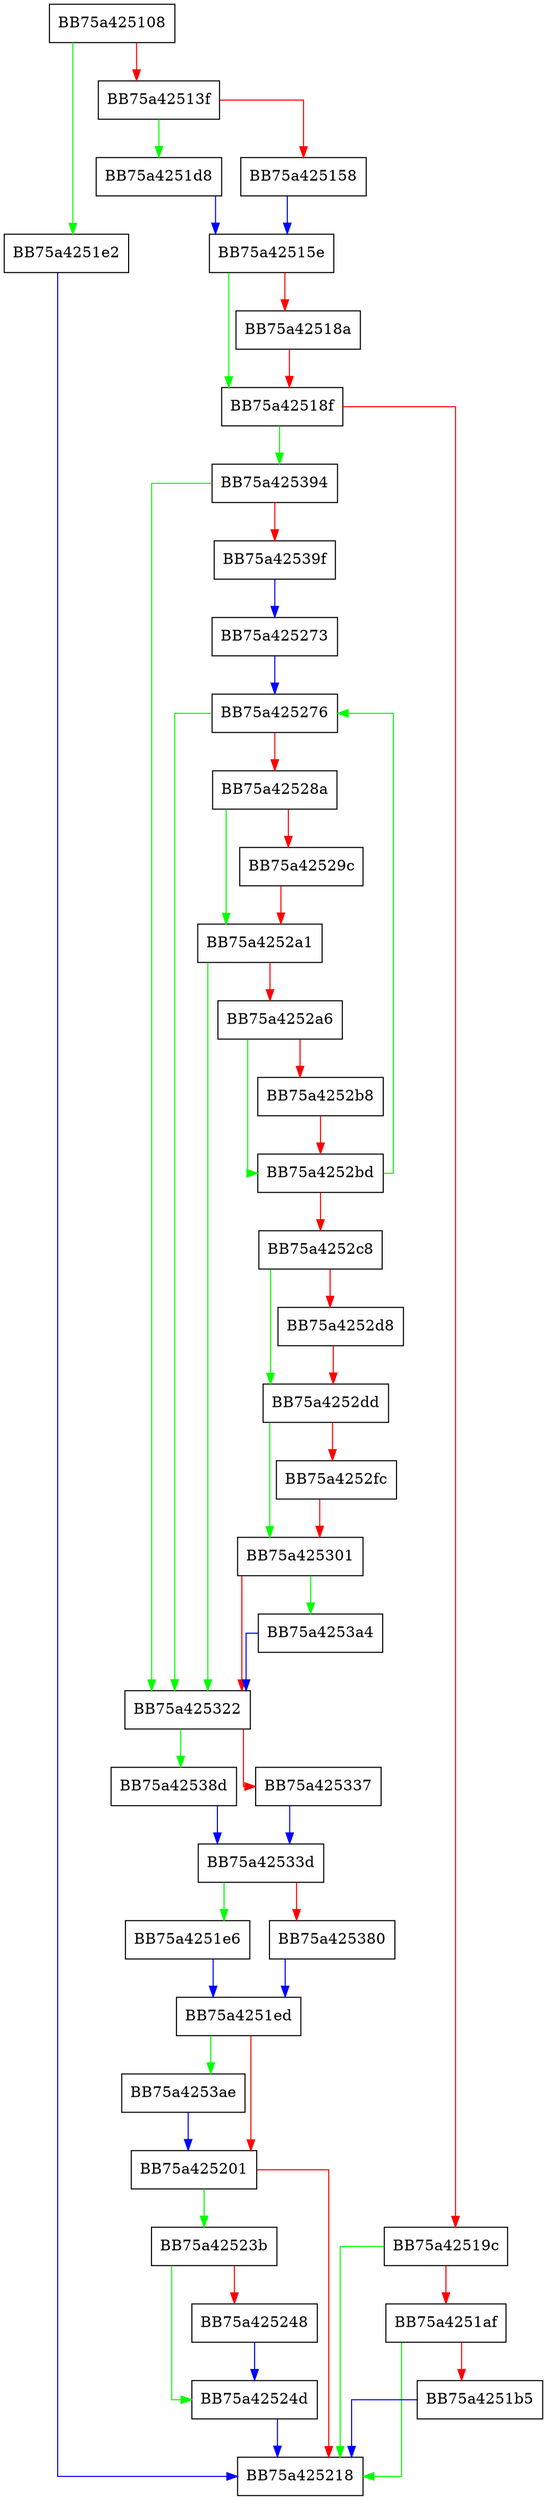 digraph GetRawSize {
  node [shape="box"];
  graph [splines=ortho];
  BB75a425108 -> BB75a4251e2 [color="green"];
  BB75a425108 -> BB75a42513f [color="red"];
  BB75a42513f -> BB75a4251d8 [color="green"];
  BB75a42513f -> BB75a425158 [color="red"];
  BB75a425158 -> BB75a42515e [color="blue"];
  BB75a42515e -> BB75a42518f [color="green"];
  BB75a42515e -> BB75a42518a [color="red"];
  BB75a42518a -> BB75a42518f [color="red"];
  BB75a42518f -> BB75a425394 [color="green"];
  BB75a42518f -> BB75a42519c [color="red"];
  BB75a42519c -> BB75a425218 [color="green"];
  BB75a42519c -> BB75a4251af [color="red"];
  BB75a4251af -> BB75a425218 [color="green"];
  BB75a4251af -> BB75a4251b5 [color="red"];
  BB75a4251b5 -> BB75a425218 [color="blue"];
  BB75a4251d8 -> BB75a42515e [color="blue"];
  BB75a4251e2 -> BB75a425218 [color="blue"];
  BB75a4251e6 -> BB75a4251ed [color="blue"];
  BB75a4251ed -> BB75a4253ae [color="green"];
  BB75a4251ed -> BB75a425201 [color="red"];
  BB75a425201 -> BB75a42523b [color="green"];
  BB75a425201 -> BB75a425218 [color="red"];
  BB75a42523b -> BB75a42524d [color="green"];
  BB75a42523b -> BB75a425248 [color="red"];
  BB75a425248 -> BB75a42524d [color="blue"];
  BB75a42524d -> BB75a425218 [color="blue"];
  BB75a425273 -> BB75a425276 [color="blue"];
  BB75a425276 -> BB75a425322 [color="green"];
  BB75a425276 -> BB75a42528a [color="red"];
  BB75a42528a -> BB75a4252a1 [color="green"];
  BB75a42528a -> BB75a42529c [color="red"];
  BB75a42529c -> BB75a4252a1 [color="red"];
  BB75a4252a1 -> BB75a425322 [color="green"];
  BB75a4252a1 -> BB75a4252a6 [color="red"];
  BB75a4252a6 -> BB75a4252bd [color="green"];
  BB75a4252a6 -> BB75a4252b8 [color="red"];
  BB75a4252b8 -> BB75a4252bd [color="red"];
  BB75a4252bd -> BB75a425276 [color="green"];
  BB75a4252bd -> BB75a4252c8 [color="red"];
  BB75a4252c8 -> BB75a4252dd [color="green"];
  BB75a4252c8 -> BB75a4252d8 [color="red"];
  BB75a4252d8 -> BB75a4252dd [color="red"];
  BB75a4252dd -> BB75a425301 [color="green"];
  BB75a4252dd -> BB75a4252fc [color="red"];
  BB75a4252fc -> BB75a425301 [color="red"];
  BB75a425301 -> BB75a4253a4 [color="green"];
  BB75a425301 -> BB75a425322 [color="red"];
  BB75a425322 -> BB75a42538d [color="green"];
  BB75a425322 -> BB75a425337 [color="red"];
  BB75a425337 -> BB75a42533d [color="blue"];
  BB75a42533d -> BB75a4251e6 [color="green"];
  BB75a42533d -> BB75a425380 [color="red"];
  BB75a425380 -> BB75a4251ed [color="blue"];
  BB75a42538d -> BB75a42533d [color="blue"];
  BB75a425394 -> BB75a425322 [color="green"];
  BB75a425394 -> BB75a42539f [color="red"];
  BB75a42539f -> BB75a425273 [color="blue"];
  BB75a4253a4 -> BB75a425322 [color="blue"];
  BB75a4253ae -> BB75a425201 [color="blue"];
}